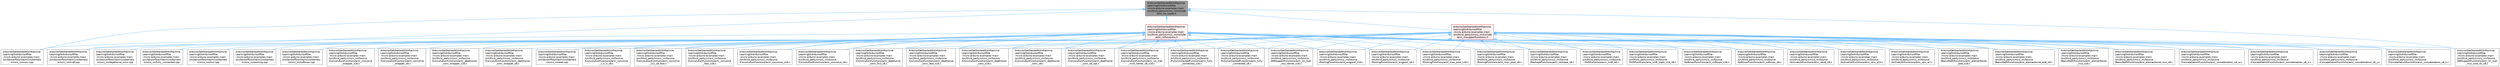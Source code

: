 digraph "Arduino/GetStartedWithMachineLearningOnArduino/tflite-micro-arduino-examples-main/src/third_party/cmsis_nn/Include/arm_nn_types.h"
{
 // LATEX_PDF_SIZE
  bgcolor="transparent";
  edge [fontname=Helvetica,fontsize=10,labelfontname=Helvetica,labelfontsize=10];
  node [fontname=Helvetica,fontsize=10,shape=box,height=0.2,width=0.4];
  Node1 [id="Node000001",label="Arduino/GetStartedWithMachine\lLearningOnArduino/tflite\l-micro-arduino-examples-main\l/src/third_party/cmsis_nn/Include\l/arm_nn_types.h",height=0.2,width=0.4,color="gray40", fillcolor="grey60", style="filled", fontcolor="black",tooltip=" "];
  Node1 -> Node2 [id="edge1_Node000001_Node000002",dir="back",color="steelblue1",style="solid",tooltip=" "];
  Node2 [id="Node000002",label="Arduino/GetStartedWithMachine\lLearningOnArduino/tflite\l-micro-arduino-examples-main\l/src/tensorflow/lite/micro/kernels\l/cmsis_nn/conv.cpp",height=0.2,width=0.4,color="grey40", fillcolor="white", style="filled",URL="$conv_8cpp.html",tooltip=" "];
  Node1 -> Node3 [id="edge2_Node000001_Node000003",dir="back",color="steelblue1",style="solid",tooltip=" "];
  Node3 [id="Node000003",label="Arduino/GetStartedWithMachine\lLearningOnArduino/tflite\l-micro-arduino-examples-main\l/src/tensorflow/lite/micro/kernels\l/cmsis_nn/svdf.cpp",height=0.2,width=0.4,color="grey40", fillcolor="white", style="filled",URL="$svdf_8cpp.html",tooltip=" "];
  Node1 -> Node4 [id="edge3_Node000001_Node000004",dir="back",color="steelblue1",style="solid",tooltip=" "];
  Node4 [id="Node000004",label="Arduino/GetStartedWithMachine\lLearningOnArduino/tflite\l-micro-arduino-examples-main\l/src/third_party/cmsis_nn/Include\l/arm_nnfunctions.h",height=0.2,width=0.4,color="red", fillcolor="#FFF0F0", style="filled",URL="$arm__nnfunctions_8h.html",tooltip=" "];
  Node4 -> Node5 [id="edge4_Node000004_Node000005",dir="back",color="steelblue1",style="solid",tooltip=" "];
  Node5 [id="Node000005",label="Arduino/GetStartedWithMachine\lLearningOnArduino/tflite\l-micro-arduino-examples-main\l/src/tensorflow/lite/micro/kernels\l/cmsis_nn/add.cpp",height=0.2,width=0.4,color="grey40", fillcolor="white", style="filled",URL="$add_8cpp.html",tooltip=" "];
  Node4 -> Node2 [id="edge5_Node000004_Node000002",dir="back",color="steelblue1",style="solid",tooltip=" "];
  Node4 -> Node6 [id="edge6_Node000004_Node000006",dir="back",color="steelblue1",style="solid",tooltip=" "];
  Node6 [id="Node000006",label="Arduino/GetStartedWithMachine\lLearningOnArduino/tflite\l-micro-arduino-examples-main\l/src/tensorflow/lite/micro/kernels\l/cmsis_nn/depthwise_conv.cpp",height=0.2,width=0.4,color="grey40", fillcolor="white", style="filled",URL="$depthwise__conv_8cpp.html",tooltip=" "];
  Node4 -> Node7 [id="edge7_Node000004_Node000007",dir="back",color="steelblue1",style="solid",tooltip=" "];
  Node7 [id="Node000007",label="Arduino/GetStartedWithMachine\lLearningOnArduino/tflite\l-micro-arduino-examples-main\l/src/tensorflow/lite/micro/kernels\l/cmsis_nn/fully_connected.cpp",height=0.2,width=0.4,color="grey40", fillcolor="white", style="filled",URL="$fully__connected_8cpp.html",tooltip=" "];
  Node4 -> Node8 [id="edge8_Node000004_Node000008",dir="back",color="steelblue1",style="solid",tooltip=" "];
  Node8 [id="Node000008",label="Arduino/GetStartedWithMachine\lLearningOnArduino/tflite\l-micro-arduino-examples-main\l/src/tensorflow/lite/micro/kernels\l/cmsis_nn/mul.cpp",height=0.2,width=0.4,color="grey40", fillcolor="white", style="filled",URL="$mul_8cpp.html",tooltip=" "];
  Node4 -> Node9 [id="edge9_Node000004_Node000009",dir="back",color="steelblue1",style="solid",tooltip=" "];
  Node9 [id="Node000009",label="Arduino/GetStartedWithMachine\lLearningOnArduino/tflite\l-micro-arduino-examples-main\l/src/tensorflow/lite/micro/kernels\l/cmsis_nn/pooling.cpp",height=0.2,width=0.4,color="grey40", fillcolor="white", style="filled",URL="$pooling_8cpp.html",tooltip=" "];
  Node4 -> Node10 [id="edge10_Node000004_Node000010",dir="back",color="steelblue1",style="solid",tooltip=" "];
  Node10 [id="Node000010",label="Arduino/GetStartedWithMachine\lLearningOnArduino/tflite\l-micro-arduino-examples-main\l/src/tensorflow/lite/micro/kernels\l/cmsis_nn/softmax.cpp",height=0.2,width=0.4,color="grey40", fillcolor="white", style="filled",URL="$softmax_8cpp.html",tooltip=" "];
  Node4 -> Node3 [id="edge11_Node000004_Node000003",dir="back",color="steelblue1",style="solid",tooltip=" "];
  Node4 -> Node11 [id="edge12_Node000004_Node000011",dir="back",color="steelblue1",style="solid",tooltip=" "];
  Node11 [id="Node000011",label="Arduino/GetStartedWithMachine\lLearningOnArduino/tflite\l-micro-arduino-examples-main\l/src/third_party/cmsis_nn/Source\l/ActivationFunctions/arm_relu6_s8.c",height=0.2,width=0.4,color="grey40", fillcolor="white", style="filled",URL="$arm__relu6__s8_8c.html",tooltip=" "];
  Node4 -> Node12 [id="edge13_Node000004_Node000012",dir="back",color="steelblue1",style="solid",tooltip=" "];
  Node12 [id="Node000012",label="Arduino/GetStartedWithMachine\lLearningOnArduino/tflite\l-micro-arduino-examples-main\l/src/third_party/cmsis_nn/Source\l/ActivationFunctions/arm_relu_q15.c",height=0.2,width=0.4,color="grey40", fillcolor="white", style="filled",URL="$arm__relu__q15_8c.html",tooltip=" "];
  Node4 -> Node13 [id="edge14_Node000004_Node000013",dir="back",color="steelblue1",style="solid",tooltip=" "];
  Node13 [id="Node000013",label="Arduino/GetStartedWithMachine\lLearningOnArduino/tflite\l-micro-arduino-examples-main\l/src/third_party/cmsis_nn/Source\l/ActivationFunctions/arm_relu_q7.c",height=0.2,width=0.4,color="grey40", fillcolor="white", style="filled",URL="$arm__relu__q7_8c.html",tooltip=" "];
  Node4 -> Node14 [id="edge15_Node000004_Node000014",dir="back",color="steelblue1",style="solid",tooltip=" "];
  Node14 [id="Node000014",label="Arduino/GetStartedWithMachine\lLearningOnArduino/tflite\l-micro-arduino-examples-main\l/src/third_party/cmsis_nn/Source\l/BasicMathFunctions/arm_elementwise\l_add_s16.c",height=0.2,width=0.4,color="grey40", fillcolor="white", style="filled",URL="$arm__elementwise__add__s16_8c.html",tooltip=" "];
  Node4 -> Node15 [id="edge16_Node000004_Node000015",dir="back",color="steelblue1",style="solid",tooltip=" "];
  Node15 [id="Node000015",label="Arduino/GetStartedWithMachine\lLearningOnArduino/tflite\l-micro-arduino-examples-main\l/src/third_party/cmsis_nn/Source\l/BasicMathFunctions/arm_elementwise_add_s8.c",height=0.2,width=0.4,color="grey40", fillcolor="white", style="filled",URL="$arm__elementwise__add__s8_8c.html",tooltip=" "];
  Node4 -> Node16 [id="edge17_Node000004_Node000016",dir="back",color="steelblue1",style="solid",tooltip=" "];
  Node16 [id="Node000016",label="Arduino/GetStartedWithMachine\lLearningOnArduino/tflite\l-micro-arduino-examples-main\l/src/third_party/cmsis_nn/Source\l/BasicMathFunctions/arm_elementwise\l_mul_s16.c",height=0.2,width=0.4,color="grey40", fillcolor="white", style="filled",URL="$arm__elementwise__mul__s16_8c.html",tooltip=" "];
  Node4 -> Node17 [id="edge18_Node000004_Node000017",dir="back",color="steelblue1",style="solid",tooltip=" "];
  Node17 [id="Node000017",label="Arduino/GetStartedWithMachine\lLearningOnArduino/tflite\l-micro-arduino-examples-main\l/src/third_party/cmsis_nn/Source\l/BasicMathFunctions/arm_elementwise_mul_s8.c",height=0.2,width=0.4,color="grey40", fillcolor="white", style="filled",URL="$arm__elementwise__mul__s8_8c.html",tooltip=" "];
  Node4 -> Node18 [id="edge19_Node000004_Node000018",dir="back",color="steelblue1",style="solid",tooltip=" "];
  Node18 [id="Node000018",label="Arduino/GetStartedWithMachine\lLearningOnArduino/tflite\l-micro-arduino-examples-main\l/src/third_party/cmsis_nn/Source\l/ConcatenationFunctions/arm_concatenation_s8_w.c",height=0.2,width=0.4,color="grey40", fillcolor="white", style="filled",URL="$arm__concatenation__s8__w_8c.html",tooltip=" "];
  Node4 -> Node19 [id="edge20_Node000004_Node000019",dir="back",color="steelblue1",style="solid",tooltip=" "];
  Node19 [id="Node000019",label="Arduino/GetStartedWithMachine\lLearningOnArduino/tflite\l-micro-arduino-examples-main\l/src/third_party/cmsis_nn/Source\l/ConcatenationFunctions/arm_concatenation_s8_x.c",height=0.2,width=0.4,color="grey40", fillcolor="white", style="filled",URL="$arm__concatenation__s8__x_8c.html",tooltip=" "];
  Node4 -> Node20 [id="edge21_Node000004_Node000020",dir="back",color="steelblue1",style="solid",tooltip=" "];
  Node20 [id="Node000020",label="Arduino/GetStartedWithMachine\lLearningOnArduino/tflite\l-micro-arduino-examples-main\l/src/third_party/cmsis_nn/Source\l/ConcatenationFunctions/arm_concatenation_s8_y.c",height=0.2,width=0.4,color="grey40", fillcolor="white", style="filled",URL="$arm__concatenation__s8__y_8c.html",tooltip=" "];
  Node4 -> Node21 [id="edge22_Node000004_Node000021",dir="back",color="steelblue1",style="solid",tooltip=" "];
  Node21 [id="Node000021",label="Arduino/GetStartedWithMachine\lLearningOnArduino/tflite\l-micro-arduino-examples-main\l/src/third_party/cmsis_nn/Source\l/ConcatenationFunctions/arm_concatenation_s8_z.c",height=0.2,width=0.4,color="grey40", fillcolor="white", style="filled",URL="$arm__concatenation__s8__z_8c.html",tooltip=" "];
  Node4 -> Node22 [id="edge23_Node000004_Node000022",dir="back",color="steelblue1",style="solid",tooltip=" "];
  Node22 [id="Node000022",label="Arduino/GetStartedWithMachine\lLearningOnArduino/tflite\l-micro-arduino-examples-main\l/src/third_party/cmsis_nn/Source\l/ConvolutionFunctions/arm_convolve\l_1_x_n_s8.c",height=0.2,width=0.4,color="grey40", fillcolor="white", style="filled",URL="$arm__convolve__1__x__n__s8_8c.html",tooltip=" "];
  Node4 -> Node23 [id="edge24_Node000004_Node000023",dir="back",color="steelblue1",style="solid",tooltip=" "];
  Node23 [id="Node000023",label="Arduino/GetStartedWithMachine\lLearningOnArduino/tflite\l-micro-arduino-examples-main\l/src/third_party/cmsis_nn/Source\l/ConvolutionFunctions/arm_convolve\l_1x1_s8_fast.c",height=0.2,width=0.4,color="grey40", fillcolor="white", style="filled",URL="$arm__convolve__1x1__s8__fast_8c.html",tooltip=" "];
  Node4 -> Node24 [id="edge25_Node000004_Node000024",dir="back",color="steelblue1",style="solid",tooltip=" "];
  Node24 [id="Node000024",label="Arduino/GetStartedWithMachine\lLearningOnArduino/tflite\l-micro-arduino-examples-main\l/src/third_party/cmsis_nn/Source\l/ConvolutionFunctions/arm_convolve\l_fast_s16.c",height=0.2,width=0.4,color="grey40", fillcolor="white", style="filled",URL="$arm__convolve__fast__s16_8c.html",tooltip=" "];
  Node4 -> Node25 [id="edge26_Node000004_Node000025",dir="back",color="steelblue1",style="solid",tooltip=" "];
  Node25 [id="Node000025",label="Arduino/GetStartedWithMachine\lLearningOnArduino/tflite\l-micro-arduino-examples-main\l/src/third_party/cmsis_nn/Source\l/ConvolutionFunctions/arm_convolve_s16.c",height=0.2,width=0.4,color="grey40", fillcolor="white", style="filled",URL="$arm__convolve__s16_8c.html",tooltip=" "];
  Node4 -> Node26 [id="edge27_Node000004_Node000026",dir="back",color="steelblue1",style="solid",tooltip=" "];
  Node26 [id="Node000026",label="Arduino/GetStartedWithMachine\lLearningOnArduino/tflite\l-micro-arduino-examples-main\l/src/third_party/cmsis_nn/Source\l/ConvolutionFunctions/arm_convolve_s8.c",height=0.2,width=0.4,color="grey40", fillcolor="white", style="filled",URL="$arm__convolve__s8_8c.html",tooltip=" "];
  Node4 -> Node27 [id="edge28_Node000004_Node000027",dir="back",color="steelblue1",style="solid",tooltip=" "];
  Node27 [id="Node000027",label="Arduino/GetStartedWithMachine\lLearningOnArduino/tflite\l-micro-arduino-examples-main\l/src/third_party/cmsis_nn/Source\l/ConvolutionFunctions/arm_convolve\l_wrapper_s16.c",height=0.2,width=0.4,color="grey40", fillcolor="white", style="filled",URL="$arm__convolve__wrapper__s16_8c.html",tooltip=" "];
  Node4 -> Node28 [id="edge29_Node000004_Node000028",dir="back",color="steelblue1",style="solid",tooltip=" "];
  Node28 [id="Node000028",label="Arduino/GetStartedWithMachine\lLearningOnArduino/tflite\l-micro-arduino-examples-main\l/src/third_party/cmsis_nn/Source\l/ConvolutionFunctions/arm_convolve\l_wrapper_s8.c",height=0.2,width=0.4,color="grey40", fillcolor="white", style="filled",URL="$arm__convolve__wrapper__s8_8c.html",tooltip=" "];
  Node4 -> Node29 [id="edge30_Node000004_Node000029",dir="back",color="steelblue1",style="solid",tooltip=" "];
  Node29 [id="Node000029",label="Arduino/GetStartedWithMachine\lLearningOnArduino/tflite\l-micro-arduino-examples-main\l/src/third_party/cmsis_nn/Source\l/ConvolutionFunctions/arm_depthwise\l_conv_3x3_s8.c",height=0.2,width=0.4,color="grey40", fillcolor="white", style="filled",URL="$arm__depthwise__conv__3x3__s8_8c.html",tooltip=" "];
  Node4 -> Node30 [id="edge31_Node000004_Node000030",dir="back",color="steelblue1",style="solid",tooltip=" "];
  Node30 [id="Node000030",label="Arduino/GetStartedWithMachine\lLearningOnArduino/tflite\l-micro-arduino-examples-main\l/src/third_party/cmsis_nn/Source\l/ConvolutionFunctions/arm_depthwise\l_conv_fast_s16.c",height=0.2,width=0.4,color="grey40", fillcolor="white", style="filled",URL="$arm__depthwise__conv__fast__s16_8c.html",tooltip=" "];
  Node4 -> Node31 [id="edge32_Node000004_Node000031",dir="back",color="steelblue1",style="solid",tooltip=" "];
  Node31 [id="Node000031",label="Arduino/GetStartedWithMachine\lLearningOnArduino/tflite\l-micro-arduino-examples-main\l/src/third_party/cmsis_nn/Source\l/ConvolutionFunctions/arm_depthwise\l_conv_s16.c",height=0.2,width=0.4,color="grey40", fillcolor="white", style="filled",URL="$arm__depthwise__conv__s16_8c.html",tooltip=" "];
  Node4 -> Node32 [id="edge33_Node000004_Node000032",dir="back",color="steelblue1",style="solid",tooltip=" "];
  Node32 [id="Node000032",label="Arduino/GetStartedWithMachine\lLearningOnArduino/tflite\l-micro-arduino-examples-main\l/src/third_party/cmsis_nn/Source\l/ConvolutionFunctions/arm_depthwise\l_conv_s8.c",height=0.2,width=0.4,color="grey40", fillcolor="white", style="filled",URL="$arm__depthwise__conv__s8_8c.html",tooltip=" "];
  Node4 -> Node33 [id="edge34_Node000004_Node000033",dir="back",color="steelblue1",style="solid",tooltip=" "];
  Node33 [id="Node000033",label="Arduino/GetStartedWithMachine\lLearningOnArduino/tflite\l-micro-arduino-examples-main\l/src/third_party/cmsis_nn/Source\l/ConvolutionFunctions/arm_depthwise\l_conv_s8_opt.c",height=0.2,width=0.4,color="grey40", fillcolor="white", style="filled",URL="$arm__depthwise__conv__s8__opt_8c.html",tooltip=" "];
  Node4 -> Node34 [id="edge35_Node000004_Node000034",dir="back",color="steelblue1",style="solid",tooltip=" "];
  Node34 [id="Node000034",label="Arduino/GetStartedWithMachine\lLearningOnArduino/tflite\l-micro-arduino-examples-main\l/src/third_party/cmsis_nn/Source\l/ConvolutionFunctions/arm_depthwise\l_conv_wrapper_s16.c",height=0.2,width=0.4,color="grey40", fillcolor="white", style="filled",URL="$arm__depthwise__conv__wrapper__s16_8c.html",tooltip=" "];
  Node4 -> Node35 [id="edge36_Node000004_Node000035",dir="back",color="steelblue1",style="solid",tooltip=" "];
  Node35 [id="Node000035",label="Arduino/GetStartedWithMachine\lLearningOnArduino/tflite\l-micro-arduino-examples-main\l/src/third_party/cmsis_nn/Source\l/ConvolutionFunctions/arm_depthwise\l_conv_wrapper_s8.c",height=0.2,width=0.4,color="grey40", fillcolor="white", style="filled",URL="$arm__depthwise__conv__wrapper__s8_8c.html",tooltip=" "];
  Node4 -> Node36 [id="edge37_Node000004_Node000036",dir="back",color="steelblue1",style="solid",tooltip=" "];
  Node36 [id="Node000036",label="Arduino/GetStartedWithMachine\lLearningOnArduino/tflite\l-micro-arduino-examples-main\l/src/third_party/cmsis_nn/Source\l/ConvolutionFunctions/arm_nn_mat\l_mult_kernel_s8_s16.c",height=0.2,width=0.4,color="grey40", fillcolor="white", style="filled",URL="$arm__nn__mat__mult__kernel__s8__s16_8c.html",tooltip=" "];
  Node4 -> Node37 [id="edge38_Node000004_Node000037",dir="back",color="steelblue1",style="solid",tooltip=" "];
  Node37 [id="Node000037",label="Arduino/GetStartedWithMachine\lLearningOnArduino/tflite\l-micro-arduino-examples-main\l/src/third_party/cmsis_nn/Source\l/FullyConnectedFunctions/arm_fully\l_connected_s16.c",height=0.2,width=0.4,color="grey40", fillcolor="white", style="filled",URL="$arm__fully__connected__s16_8c.html",tooltip=" "];
  Node4 -> Node38 [id="edge39_Node000004_Node000038",dir="back",color="steelblue1",style="solid",tooltip=" "];
  Node38 [id="Node000038",label="Arduino/GetStartedWithMachine\lLearningOnArduino/tflite\l-micro-arduino-examples-main\l/src/third_party/cmsis_nn/Source\l/FullyConnectedFunctions/arm_fully\l_connected_s8.c",height=0.2,width=0.4,color="grey40", fillcolor="white", style="filled",URL="$arm__fully__connected__s8_8c.html",tooltip=" "];
  Node4 -> Node39 [id="edge40_Node000004_Node000039",dir="back",color="steelblue1",style="solid",tooltip=" "];
  Node39 [id="Node000039",label="Arduino/GetStartedWithMachine\lLearningOnArduino/tflite\l-micro-arduino-examples-main\l/src/third_party/cmsis_nn/Source\l/NNSupportFunctions/arm_nn_mat\l_mul_kernel_s16.c",height=0.2,width=0.4,color="grey40", fillcolor="white", style="filled",URL="$arm__nn__mat__mul__kernel__s16_8c.html",tooltip=" "];
  Node4 -> Node40 [id="edge41_Node000004_Node000040",dir="back",color="steelblue1",style="solid",tooltip=" "];
  Node40 [id="Node000040",label="Arduino/GetStartedWithMachine\lLearningOnArduino/tflite\l-micro-arduino-examples-main\l/src/third_party/cmsis_nn/Source\l/PoolingFunctions/arm_avgpool_s16.c",height=0.2,width=0.4,color="grey40", fillcolor="white", style="filled",URL="$arm__avgpool__s16_8c.html",tooltip=" "];
  Node4 -> Node41 [id="edge42_Node000004_Node000041",dir="back",color="steelblue1",style="solid",tooltip=" "];
  Node41 [id="Node000041",label="Arduino/GetStartedWithMachine\lLearningOnArduino/tflite\l-micro-arduino-examples-main\l/src/third_party/cmsis_nn/Source\l/PoolingFunctions/arm_avgpool_s8.c",height=0.2,width=0.4,color="grey40", fillcolor="white", style="filled",URL="$arm__avgpool__s8_8c.html",tooltip=" "];
  Node4 -> Node42 [id="edge43_Node000004_Node000042",dir="back",color="steelblue1",style="solid",tooltip=" "];
  Node42 [id="Node000042",label="Arduino/GetStartedWithMachine\lLearningOnArduino/tflite\l-micro-arduino-examples-main\l/src/third_party/cmsis_nn/Source\l/PoolingFunctions/arm_max_pool_s16.c",height=0.2,width=0.4,color="grey40", fillcolor="white", style="filled",URL="$arm__max__pool__s16_8c.html",tooltip=" "];
  Node4 -> Node43 [id="edge44_Node000004_Node000043",dir="back",color="steelblue1",style="solid",tooltip=" "];
  Node43 [id="Node000043",label="Arduino/GetStartedWithMachine\lLearningOnArduino/tflite\l-micro-arduino-examples-main\l/src/third_party/cmsis_nn/Source\l/PoolingFunctions/arm_max_pool_s8.c",height=0.2,width=0.4,color="grey40", fillcolor="white", style="filled",URL="$arm__max__pool__s8_8c.html",tooltip=" "];
  Node4 -> Node44 [id="edge45_Node000004_Node000044",dir="back",color="steelblue1",style="solid",tooltip=" "];
  Node44 [id="Node000044",label="Arduino/GetStartedWithMachine\lLearningOnArduino/tflite\l-micro-arduino-examples-main\l/src/third_party/cmsis_nn/Source\l/ReshapeFunctions/arm_reshape_s8.c",height=0.2,width=0.4,color="grey40", fillcolor="white", style="filled",URL="$arm__reshape__s8_8c.html",tooltip=" "];
  Node4 -> Node45 [id="edge46_Node000004_Node000045",dir="back",color="steelblue1",style="solid",tooltip=" "];
  Node45 [id="Node000045",label="Arduino/GetStartedWithMachine\lLearningOnArduino/tflite\l-micro-arduino-examples-main\l/src/third_party/cmsis_nn/Source\l/SVDFunctions/arm_svdf_s8.c",height=0.2,width=0.4,color="grey40", fillcolor="white", style="filled",URL="$arm__svdf__s8_8c.html",tooltip=" "];
  Node4 -> Node46 [id="edge47_Node000004_Node000046",dir="back",color="steelblue1",style="solid",tooltip=" "];
  Node46 [id="Node000046",label="Arduino/GetStartedWithMachine\lLearningOnArduino/tflite\l-micro-arduino-examples-main\l/src/third_party/cmsis_nn/Source\l/SVDFunctions/arm_svdf_state_s16_s8.c",height=0.2,width=0.4,color="grey40", fillcolor="white", style="filled",URL="$arm__svdf__state__s16__s8_8c.html",tooltip=" "];
  Node4 -> Node47 [id="edge48_Node000004_Node000047",dir="back",color="steelblue1",style="solid",tooltip=" "];
  Node47 [id="Node000047",label="Arduino/GetStartedWithMachine\lLearningOnArduino/tflite\l-micro-arduino-examples-main\l/src/third_party/cmsis_nn/Source\l/SoftmaxFunctions/arm_softmax_s16.c",height=0.2,width=0.4,color="grey40", fillcolor="white", style="filled",URL="$arm__softmax__s16_8c.html",tooltip=" "];
  Node4 -> Node48 [id="edge49_Node000004_Node000048",dir="back",color="steelblue1",style="solid",tooltip=" "];
  Node48 [id="Node000048",label="Arduino/GetStartedWithMachine\lLearningOnArduino/tflite\l-micro-arduino-examples-main\l/src/third_party/cmsis_nn/Source\l/SoftmaxFunctions/arm_softmax_s8.c",height=0.2,width=0.4,color="grey40", fillcolor="white", style="filled",URL="$arm__softmax__s8_8c.html",tooltip=" "];
  Node1 -> Node61 [id="edge50_Node000001_Node000061",dir="back",color="steelblue1",style="solid",tooltip=" "];
  Node61 [id="Node000061",label="Arduino/GetStartedWithMachine\lLearningOnArduino/tflite\l-micro-arduino-examples-main\l/src/third_party/cmsis_nn/Include\l/arm_nnsupportfunctions.h",height=0.2,width=0.4,color="red", fillcolor="#FFF0F0", style="filled",URL="$arm__nnsupportfunctions_8h.html",tooltip=" "];
  Node61 -> Node11 [id="edge51_Node000061_Node000011",dir="back",color="steelblue1",style="solid",tooltip=" "];
  Node61 -> Node12 [id="edge52_Node000061_Node000012",dir="back",color="steelblue1",style="solid",tooltip=" "];
  Node61 -> Node13 [id="edge53_Node000061_Node000013",dir="back",color="steelblue1",style="solid",tooltip=" "];
  Node61 -> Node14 [id="edge54_Node000061_Node000014",dir="back",color="steelblue1",style="solid",tooltip=" "];
  Node61 -> Node15 [id="edge55_Node000061_Node000015",dir="back",color="steelblue1",style="solid",tooltip=" "];
  Node61 -> Node16 [id="edge56_Node000061_Node000016",dir="back",color="steelblue1",style="solid",tooltip=" "];
  Node61 -> Node17 [id="edge57_Node000061_Node000017",dir="back",color="steelblue1",style="solid",tooltip=" "];
  Node61 -> Node18 [id="edge58_Node000061_Node000018",dir="back",color="steelblue1",style="solid",tooltip=" "];
  Node61 -> Node19 [id="edge59_Node000061_Node000019",dir="back",color="steelblue1",style="solid",tooltip=" "];
  Node61 -> Node20 [id="edge60_Node000061_Node000020",dir="back",color="steelblue1",style="solid",tooltip=" "];
  Node61 -> Node21 [id="edge61_Node000061_Node000021",dir="back",color="steelblue1",style="solid",tooltip=" "];
  Node61 -> Node22 [id="edge62_Node000061_Node000022",dir="back",color="steelblue1",style="solid",tooltip=" "];
  Node61 -> Node23 [id="edge63_Node000061_Node000023",dir="back",color="steelblue1",style="solid",tooltip=" "];
  Node61 -> Node24 [id="edge64_Node000061_Node000024",dir="back",color="steelblue1",style="solid",tooltip=" "];
  Node61 -> Node25 [id="edge65_Node000061_Node000025",dir="back",color="steelblue1",style="solid",tooltip=" "];
  Node61 -> Node26 [id="edge66_Node000061_Node000026",dir="back",color="steelblue1",style="solid",tooltip=" "];
  Node61 -> Node29 [id="edge67_Node000061_Node000029",dir="back",color="steelblue1",style="solid",tooltip=" "];
  Node61 -> Node30 [id="edge68_Node000061_Node000030",dir="back",color="steelblue1",style="solid",tooltip=" "];
  Node61 -> Node31 [id="edge69_Node000061_Node000031",dir="back",color="steelblue1",style="solid",tooltip=" "];
  Node61 -> Node32 [id="edge70_Node000061_Node000032",dir="back",color="steelblue1",style="solid",tooltip=" "];
  Node61 -> Node33 [id="edge71_Node000061_Node000033",dir="back",color="steelblue1",style="solid",tooltip=" "];
  Node61 -> Node36 [id="edge72_Node000061_Node000036",dir="back",color="steelblue1",style="solid",tooltip=" "];
  Node61 -> Node37 [id="edge73_Node000061_Node000037",dir="back",color="steelblue1",style="solid",tooltip=" "];
  Node61 -> Node38 [id="edge74_Node000061_Node000038",dir="back",color="steelblue1",style="solid",tooltip=" "];
  Node61 -> Node68 [id="edge75_Node000061_Node000068",dir="back",color="steelblue1",style="solid",tooltip=" "];
  Node68 [id="Node000068",label="Arduino/GetStartedWithMachine\lLearningOnArduino/tflite\l-micro-arduino-examples-main\l/src/third_party/cmsis_nn/Source\l/NNSupportFunctions/arm_nn_mat\l_mul_core_4x_s8.c",height=0.2,width=0.4,color="grey40", fillcolor="white", style="filled",URL="$arm__nn__mat__mul__core__4x__s8_8c.html",tooltip=" "];
  Node61 -> Node39 [id="edge76_Node000061_Node000039",dir="back",color="steelblue1",style="solid",tooltip=" "];
  Node61 -> Node40 [id="edge77_Node000061_Node000040",dir="back",color="steelblue1",style="solid",tooltip=" "];
  Node61 -> Node41 [id="edge78_Node000061_Node000041",dir="back",color="steelblue1",style="solid",tooltip=" "];
  Node61 -> Node42 [id="edge79_Node000061_Node000042",dir="back",color="steelblue1",style="solid",tooltip=" "];
  Node61 -> Node43 [id="edge80_Node000061_Node000043",dir="back",color="steelblue1",style="solid",tooltip=" "];
  Node61 -> Node44 [id="edge81_Node000061_Node000044",dir="back",color="steelblue1",style="solid",tooltip=" "];
  Node61 -> Node45 [id="edge82_Node000061_Node000045",dir="back",color="steelblue1",style="solid",tooltip=" "];
  Node61 -> Node46 [id="edge83_Node000061_Node000046",dir="back",color="steelblue1",style="solid",tooltip=" "];
  Node61 -> Node47 [id="edge84_Node000061_Node000047",dir="back",color="steelblue1",style="solid",tooltip=" "];
  Node61 -> Node48 [id="edge85_Node000061_Node000048",dir="back",color="steelblue1",style="solid",tooltip=" "];
  Node1 -> Node68 [id="edge86_Node000001_Node000068",dir="back",color="steelblue1",style="solid",tooltip=" "];
}
